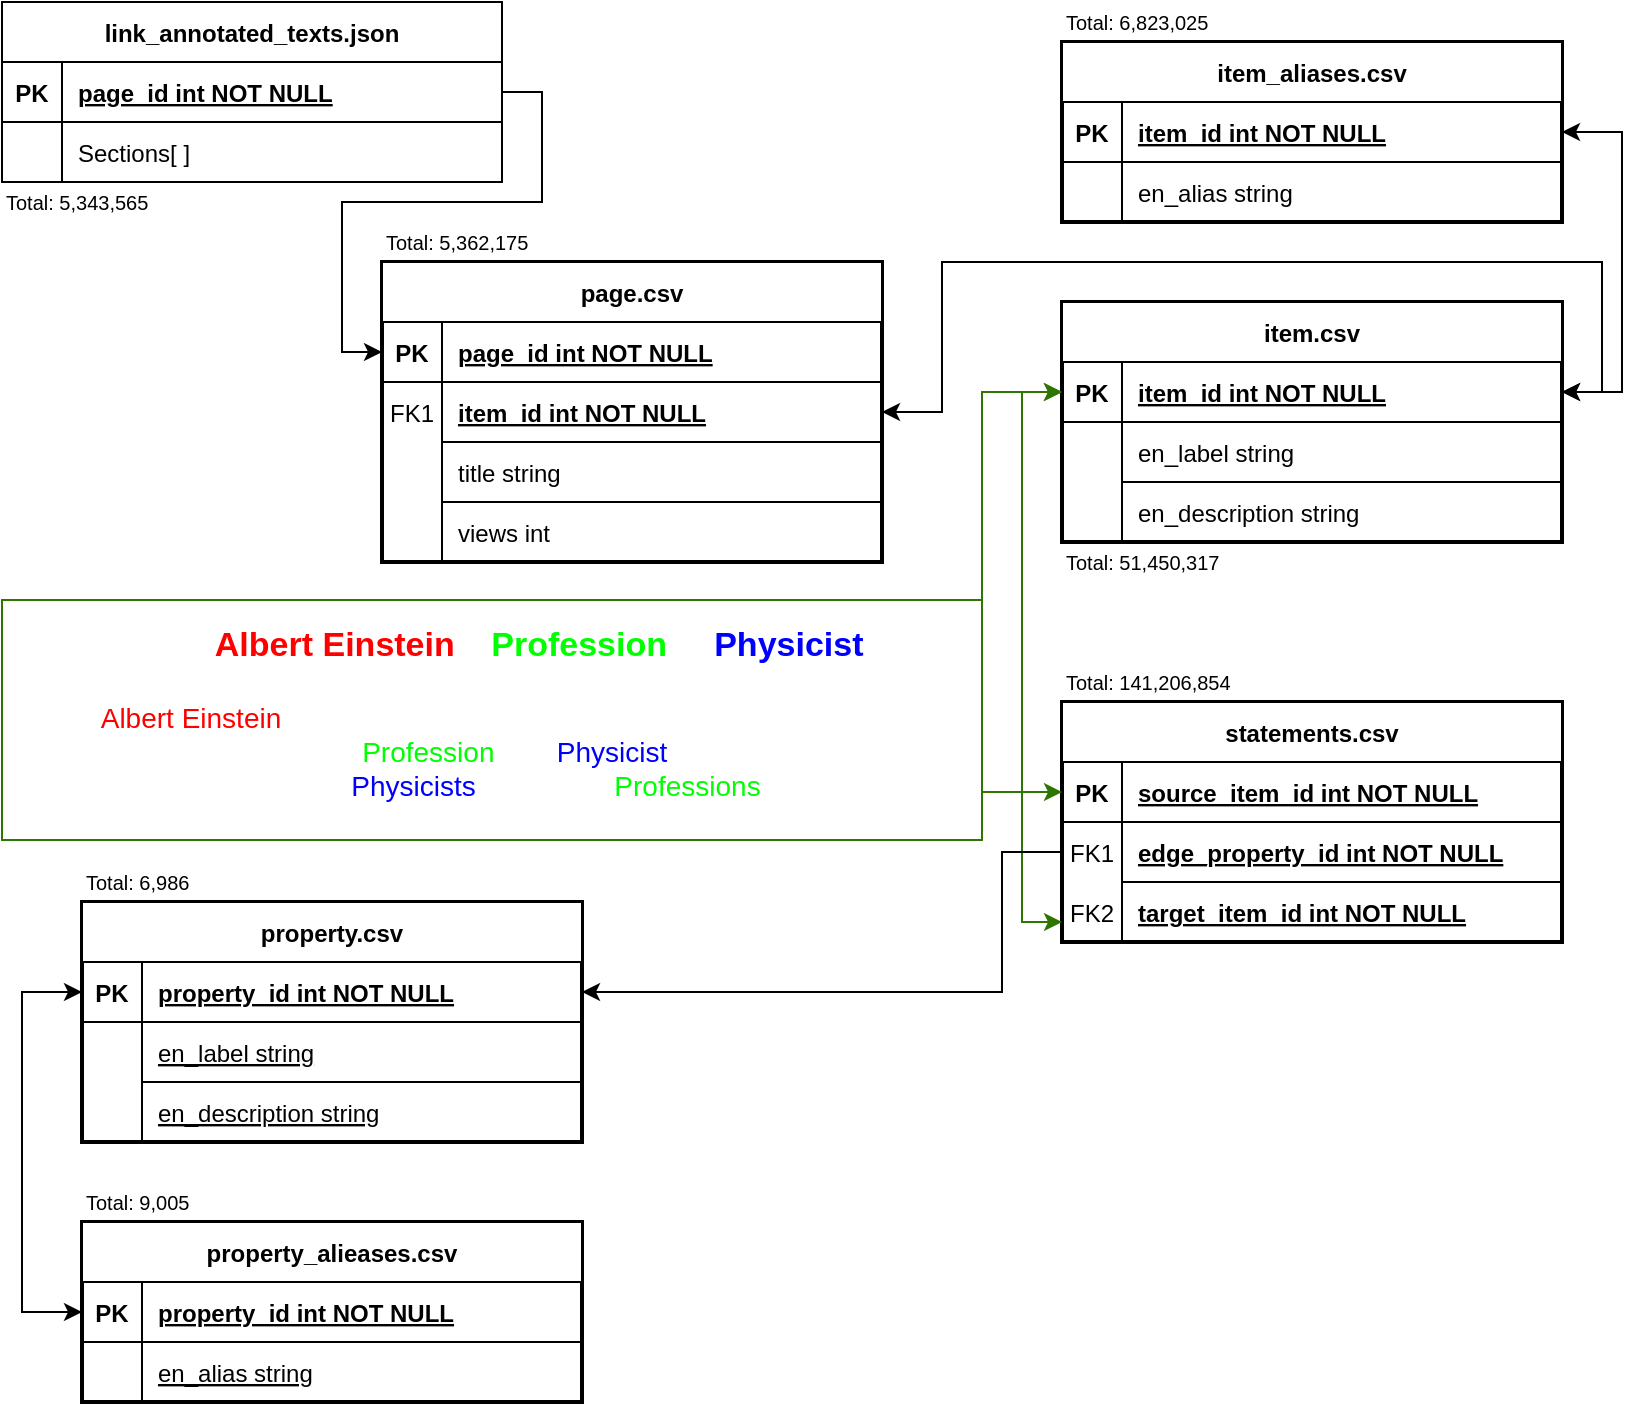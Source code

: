 <mxfile version="23.0.2" type="device">
  <diagram id="R2lEEEUBdFMjLlhIrx00" name="Page-1">
    <mxGraphModel dx="969" dy="763" grid="1" gridSize="10" guides="1" tooltips="1" connect="1" arrows="1" fold="1" page="1" pageScale="1" pageWidth="850" pageHeight="1100" math="0" shadow="0" extFonts="Permanent Marker^https://fonts.googleapis.com/css?family=Permanent+Marker">
      <root>
        <mxCell id="0" />
        <mxCell id="1" parent="0" />
        <mxCell id="TfP4_uzhoSNBbey_fxV2-1" value="link_annotated_texts.json" style="shape=table;startSize=30;container=1;collapsible=1;childLayout=tableLayout;fixedRows=1;rowLines=0;fontStyle=1;align=center;resizeLast=1;" vertex="1" parent="1">
          <mxGeometry x="10" y="10" width="250" height="90" as="geometry" />
        </mxCell>
        <mxCell id="TfP4_uzhoSNBbey_fxV2-2" value="" style="shape=partialRectangle;collapsible=0;dropTarget=0;pointerEvents=0;fillColor=none;points=[[0,0.5],[1,0.5]];portConstraint=eastwest;top=0;left=0;right=0;bottom=1;" vertex="1" parent="TfP4_uzhoSNBbey_fxV2-1">
          <mxGeometry y="30" width="250" height="30" as="geometry" />
        </mxCell>
        <mxCell id="TfP4_uzhoSNBbey_fxV2-3" value="PK" style="shape=partialRectangle;overflow=hidden;connectable=0;fillColor=none;top=0;left=0;bottom=0;right=0;fontStyle=1;" vertex="1" parent="TfP4_uzhoSNBbey_fxV2-2">
          <mxGeometry width="30" height="30" as="geometry">
            <mxRectangle width="30" height="30" as="alternateBounds" />
          </mxGeometry>
        </mxCell>
        <mxCell id="TfP4_uzhoSNBbey_fxV2-4" value="page_id int NOT NULL" style="shape=partialRectangle;overflow=hidden;connectable=0;fillColor=none;top=0;left=0;bottom=0;right=0;align=left;spacingLeft=6;fontStyle=5;" vertex="1" parent="TfP4_uzhoSNBbey_fxV2-2">
          <mxGeometry x="30" width="220" height="30" as="geometry">
            <mxRectangle width="220" height="30" as="alternateBounds" />
          </mxGeometry>
        </mxCell>
        <mxCell id="TfP4_uzhoSNBbey_fxV2-5" value="" style="shape=partialRectangle;collapsible=0;dropTarget=0;pointerEvents=0;fillColor=none;points=[[0,0.5],[1,0.5]];portConstraint=eastwest;top=0;left=0;right=0;bottom=0;" vertex="1" parent="TfP4_uzhoSNBbey_fxV2-1">
          <mxGeometry y="60" width="250" height="30" as="geometry" />
        </mxCell>
        <mxCell id="TfP4_uzhoSNBbey_fxV2-6" value="" style="shape=partialRectangle;overflow=hidden;connectable=0;fillColor=none;top=0;left=0;bottom=0;right=0;" vertex="1" parent="TfP4_uzhoSNBbey_fxV2-5">
          <mxGeometry width="30" height="30" as="geometry">
            <mxRectangle width="30" height="30" as="alternateBounds" />
          </mxGeometry>
        </mxCell>
        <mxCell id="TfP4_uzhoSNBbey_fxV2-7" value="Sections[ ]" style="shape=partialRectangle;overflow=hidden;connectable=0;fillColor=none;top=0;left=0;bottom=0;right=0;align=left;spacingLeft=6;" vertex="1" parent="TfP4_uzhoSNBbey_fxV2-5">
          <mxGeometry x="30" width="220" height="30" as="geometry">
            <mxRectangle width="220" height="30" as="alternateBounds" />
          </mxGeometry>
        </mxCell>
        <mxCell id="TfP4_uzhoSNBbey_fxV2-18" value="" style="group;strokeColor=default;strokeWidth=2;" vertex="1" connectable="0" parent="1">
          <mxGeometry x="200" y="140" width="250" height="150" as="geometry" />
        </mxCell>
        <mxCell id="TfP4_uzhoSNBbey_fxV2-8" value="page.csv" style="shape=table;startSize=30;container=1;collapsible=1;childLayout=tableLayout;fixedRows=1;rowLines=0;fontStyle=1;align=center;resizeLast=1;" vertex="1" parent="TfP4_uzhoSNBbey_fxV2-18">
          <mxGeometry width="250" height="150" as="geometry">
            <mxRectangle width="90" height="30" as="alternateBounds" />
          </mxGeometry>
        </mxCell>
        <mxCell id="TfP4_uzhoSNBbey_fxV2-9" value="" style="shape=partialRectangle;collapsible=0;dropTarget=0;pointerEvents=0;fillColor=none;points=[[0,0.5],[1,0.5]];portConstraint=eastwest;top=0;left=0;right=0;bottom=1;" vertex="1" parent="TfP4_uzhoSNBbey_fxV2-8">
          <mxGeometry y="30" width="250" height="30" as="geometry" />
        </mxCell>
        <mxCell id="TfP4_uzhoSNBbey_fxV2-10" value="PK" style="shape=partialRectangle;overflow=hidden;connectable=0;fillColor=none;top=0;left=0;bottom=0;right=0;fontStyle=1;" vertex="1" parent="TfP4_uzhoSNBbey_fxV2-9">
          <mxGeometry width="30" height="30" as="geometry">
            <mxRectangle width="30" height="30" as="alternateBounds" />
          </mxGeometry>
        </mxCell>
        <mxCell id="TfP4_uzhoSNBbey_fxV2-11" value="page_id int NOT NULL" style="shape=partialRectangle;overflow=hidden;connectable=0;fillColor=none;top=0;left=0;bottom=0;right=0;align=left;spacingLeft=6;fontStyle=5;" vertex="1" parent="TfP4_uzhoSNBbey_fxV2-9">
          <mxGeometry x="30" width="220" height="30" as="geometry">
            <mxRectangle width="220" height="30" as="alternateBounds" />
          </mxGeometry>
        </mxCell>
        <mxCell id="TfP4_uzhoSNBbey_fxV2-12" value="" style="shape=partialRectangle;collapsible=0;dropTarget=0;pointerEvents=0;fillColor=none;points=[[0,0.5],[1,0.5]];portConstraint=eastwest;top=0;left=0;right=0;bottom=0;" vertex="1" parent="TfP4_uzhoSNBbey_fxV2-8">
          <mxGeometry y="60" width="250" height="30" as="geometry" />
        </mxCell>
        <mxCell id="TfP4_uzhoSNBbey_fxV2-13" value="FK1" style="shape=partialRectangle;overflow=hidden;connectable=0;fillColor=none;top=0;left=0;bottom=0;right=0;" vertex="1" parent="TfP4_uzhoSNBbey_fxV2-12">
          <mxGeometry width="30" height="30" as="geometry">
            <mxRectangle width="30" height="30" as="alternateBounds" />
          </mxGeometry>
        </mxCell>
        <mxCell id="TfP4_uzhoSNBbey_fxV2-14" value="item_id int NOT NULL" style="shape=partialRectangle;overflow=hidden;connectable=0;fillColor=none;top=0;left=0;bottom=0;right=0;align=left;spacingLeft=6;fontStyle=5" vertex="1" parent="TfP4_uzhoSNBbey_fxV2-12">
          <mxGeometry x="30" width="220" height="30" as="geometry">
            <mxRectangle width="220" height="30" as="alternateBounds" />
          </mxGeometry>
        </mxCell>
        <mxCell id="TfP4_uzhoSNBbey_fxV2-17" value="" style="group;strokeColor=default;strokeWidth=1;" vertex="1" connectable="0" parent="TfP4_uzhoSNBbey_fxV2-18">
          <mxGeometry x="30" y="90" width="220" height="60" as="geometry" />
        </mxCell>
        <mxCell id="TfP4_uzhoSNBbey_fxV2-15" value="title string" style="shape=partialRectangle;overflow=hidden;connectable=0;fillColor=none;top=0;left=0;bottom=0;right=0;align=left;spacingLeft=6;labelBorderColor=none;strokeWidth=1;perimeterSpacing=0;" vertex="1" parent="TfP4_uzhoSNBbey_fxV2-17">
          <mxGeometry width="220" height="30" as="geometry">
            <mxRectangle width="220" height="30" as="alternateBounds" />
          </mxGeometry>
        </mxCell>
        <mxCell id="TfP4_uzhoSNBbey_fxV2-16" value="views int" style="shape=partialRectangle;overflow=hidden;connectable=0;fillColor=none;top=1;left=1;bottom=0;right=0;align=left;spacingLeft=6;labelBorderColor=none;strokeWidth=1;" vertex="1" parent="TfP4_uzhoSNBbey_fxV2-17">
          <mxGeometry y="30" width="220" height="30" as="geometry">
            <mxRectangle width="220" height="30" as="alternateBounds" />
          </mxGeometry>
        </mxCell>
        <mxCell id="TfP4_uzhoSNBbey_fxV2-33" value="" style="group;strokeColor=default;strokeWidth=2;" vertex="1" connectable="0" parent="1">
          <mxGeometry x="540" y="160" width="250" height="120" as="geometry" />
        </mxCell>
        <mxCell id="TfP4_uzhoSNBbey_fxV2-76" value="" style="group" vertex="1" connectable="0" parent="TfP4_uzhoSNBbey_fxV2-33">
          <mxGeometry width="250" height="120" as="geometry" />
        </mxCell>
        <mxCell id="TfP4_uzhoSNBbey_fxV2-34" value="item.csv" style="shape=table;startSize=30;container=1;collapsible=1;childLayout=tableLayout;fixedRows=1;rowLines=0;fontStyle=1;align=center;resizeLast=1;" vertex="1" parent="TfP4_uzhoSNBbey_fxV2-76">
          <mxGeometry width="250" height="120" as="geometry">
            <mxRectangle width="90" height="30" as="alternateBounds" />
          </mxGeometry>
        </mxCell>
        <mxCell id="TfP4_uzhoSNBbey_fxV2-35" value="" style="shape=partialRectangle;collapsible=0;dropTarget=0;pointerEvents=0;fillColor=none;points=[[0,0.5],[1,0.5]];portConstraint=eastwest;top=0;left=0;right=0;bottom=1;" vertex="1" parent="TfP4_uzhoSNBbey_fxV2-34">
          <mxGeometry y="30" width="250" height="30" as="geometry" />
        </mxCell>
        <mxCell id="TfP4_uzhoSNBbey_fxV2-36" value="PK" style="shape=partialRectangle;overflow=hidden;connectable=0;fillColor=none;top=0;left=0;bottom=0;right=0;fontStyle=1;" vertex="1" parent="TfP4_uzhoSNBbey_fxV2-35">
          <mxGeometry width="30" height="30" as="geometry">
            <mxRectangle width="30" height="30" as="alternateBounds" />
          </mxGeometry>
        </mxCell>
        <mxCell id="TfP4_uzhoSNBbey_fxV2-37" value="item_id int NOT NULL" style="shape=partialRectangle;overflow=hidden;connectable=0;fillColor=none;top=0;left=0;bottom=0;right=0;align=left;spacingLeft=6;fontStyle=5;" vertex="1" parent="TfP4_uzhoSNBbey_fxV2-35">
          <mxGeometry x="30" width="220" height="30" as="geometry">
            <mxRectangle width="220" height="30" as="alternateBounds" />
          </mxGeometry>
        </mxCell>
        <mxCell id="TfP4_uzhoSNBbey_fxV2-38" value="" style="shape=partialRectangle;collapsible=0;dropTarget=0;pointerEvents=0;fillColor=none;points=[[0,0.5],[1,0.5]];portConstraint=eastwest;top=0;left=0;right=0;bottom=0;" vertex="1" parent="TfP4_uzhoSNBbey_fxV2-34">
          <mxGeometry y="60" width="250" height="30" as="geometry" />
        </mxCell>
        <mxCell id="TfP4_uzhoSNBbey_fxV2-39" value="" style="shape=partialRectangle;overflow=hidden;connectable=0;fillColor=none;top=0;left=0;bottom=0;right=0;" vertex="1" parent="TfP4_uzhoSNBbey_fxV2-38">
          <mxGeometry width="30" height="30" as="geometry">
            <mxRectangle width="30" height="30" as="alternateBounds" />
          </mxGeometry>
        </mxCell>
        <mxCell id="TfP4_uzhoSNBbey_fxV2-40" value="en_label string" style="shape=partialRectangle;overflow=hidden;connectable=0;fillColor=none;top=0;left=0;bottom=0;right=0;align=left;spacingLeft=6;" vertex="1" parent="TfP4_uzhoSNBbey_fxV2-38">
          <mxGeometry x="30" width="220" height="30" as="geometry">
            <mxRectangle width="220" height="30" as="alternateBounds" />
          </mxGeometry>
        </mxCell>
        <mxCell id="TfP4_uzhoSNBbey_fxV2-44" value="en_description string" style="shape=partialRectangle;overflow=hidden;connectable=0;fillColor=none;top=1;left=1;bottom=0;right=0;align=left;spacingLeft=6;strokeWidth=1;" vertex="1" parent="TfP4_uzhoSNBbey_fxV2-76">
          <mxGeometry x="30" y="90" width="220" height="30" as="geometry">
            <mxRectangle width="220" height="30" as="alternateBounds" />
          </mxGeometry>
        </mxCell>
        <mxCell id="TfP4_uzhoSNBbey_fxV2-49" value="" style="group;strokeColor=default;strokeWidth=2;" vertex="1" connectable="0" parent="1">
          <mxGeometry x="540" y="30" width="250" height="90" as="geometry" />
        </mxCell>
        <mxCell id="TfP4_uzhoSNBbey_fxV2-50" value="item_aliases.csv" style="shape=table;startSize=30;container=1;collapsible=1;childLayout=tableLayout;fixedRows=1;rowLines=0;fontStyle=1;align=center;resizeLast=1;" vertex="1" parent="TfP4_uzhoSNBbey_fxV2-49">
          <mxGeometry width="250" height="90" as="geometry">
            <mxRectangle width="90" height="30" as="alternateBounds" />
          </mxGeometry>
        </mxCell>
        <mxCell id="TfP4_uzhoSNBbey_fxV2-51" value="" style="shape=partialRectangle;collapsible=0;dropTarget=0;pointerEvents=0;fillColor=none;points=[[0,0.5],[1,0.5]];portConstraint=eastwest;top=0;left=0;right=0;bottom=1;" vertex="1" parent="TfP4_uzhoSNBbey_fxV2-50">
          <mxGeometry y="30" width="250" height="30" as="geometry" />
        </mxCell>
        <mxCell id="TfP4_uzhoSNBbey_fxV2-52" value="PK" style="shape=partialRectangle;overflow=hidden;connectable=0;fillColor=none;top=0;left=0;bottom=0;right=0;fontStyle=1;" vertex="1" parent="TfP4_uzhoSNBbey_fxV2-51">
          <mxGeometry width="30" height="30" as="geometry">
            <mxRectangle width="30" height="30" as="alternateBounds" />
          </mxGeometry>
        </mxCell>
        <mxCell id="TfP4_uzhoSNBbey_fxV2-53" value="item_id int NOT NULL" style="shape=partialRectangle;overflow=hidden;connectable=0;fillColor=none;top=0;left=0;bottom=0;right=0;align=left;spacingLeft=6;fontStyle=5;" vertex="1" parent="TfP4_uzhoSNBbey_fxV2-51">
          <mxGeometry x="30" width="220" height="30" as="geometry">
            <mxRectangle width="220" height="30" as="alternateBounds" />
          </mxGeometry>
        </mxCell>
        <mxCell id="TfP4_uzhoSNBbey_fxV2-54" value="" style="shape=partialRectangle;collapsible=0;dropTarget=0;pointerEvents=0;fillColor=none;points=[[0,0.5],[1,0.5]];portConstraint=eastwest;top=0;left=0;right=0;bottom=0;" vertex="1" parent="TfP4_uzhoSNBbey_fxV2-50">
          <mxGeometry y="60" width="250" height="30" as="geometry" />
        </mxCell>
        <mxCell id="TfP4_uzhoSNBbey_fxV2-55" value="" style="shape=partialRectangle;overflow=hidden;connectable=0;fillColor=none;top=0;left=0;bottom=0;right=0;" vertex="1" parent="TfP4_uzhoSNBbey_fxV2-54">
          <mxGeometry width="30" height="30" as="geometry">
            <mxRectangle width="30" height="30" as="alternateBounds" />
          </mxGeometry>
        </mxCell>
        <mxCell id="TfP4_uzhoSNBbey_fxV2-56" value="en_alias string" style="shape=partialRectangle;overflow=hidden;connectable=0;fillColor=none;top=0;left=0;bottom=0;right=0;align=left;spacingLeft=6;" vertex="1" parent="TfP4_uzhoSNBbey_fxV2-54">
          <mxGeometry x="30" width="220" height="30" as="geometry">
            <mxRectangle width="220" height="30" as="alternateBounds" />
          </mxGeometry>
        </mxCell>
        <mxCell id="TfP4_uzhoSNBbey_fxV2-60" value="" style="group;strokeColor=default;strokeWidth=2;" vertex="1" connectable="0" parent="1">
          <mxGeometry x="540" y="360" width="250" height="120" as="geometry" />
        </mxCell>
        <mxCell id="TfP4_uzhoSNBbey_fxV2-61" value="statements.csv" style="shape=table;startSize=30;container=1;collapsible=1;childLayout=tableLayout;fixedRows=1;rowLines=0;fontStyle=1;align=center;resizeLast=1;" vertex="1" parent="TfP4_uzhoSNBbey_fxV2-60">
          <mxGeometry width="250" height="120" as="geometry">
            <mxRectangle width="90" height="30" as="alternateBounds" />
          </mxGeometry>
        </mxCell>
        <mxCell id="TfP4_uzhoSNBbey_fxV2-62" value="" style="shape=partialRectangle;collapsible=0;dropTarget=0;pointerEvents=0;fillColor=none;points=[[0,0.5],[1,0.5]];portConstraint=eastwest;top=0;left=0;right=0;bottom=1;" vertex="1" parent="TfP4_uzhoSNBbey_fxV2-61">
          <mxGeometry y="30" width="250" height="30" as="geometry" />
        </mxCell>
        <mxCell id="TfP4_uzhoSNBbey_fxV2-63" value="PK" style="shape=partialRectangle;overflow=hidden;connectable=0;fillColor=none;top=0;left=0;bottom=0;right=0;fontStyle=1;" vertex="1" parent="TfP4_uzhoSNBbey_fxV2-62">
          <mxGeometry width="30" height="30" as="geometry">
            <mxRectangle width="30" height="30" as="alternateBounds" />
          </mxGeometry>
        </mxCell>
        <mxCell id="TfP4_uzhoSNBbey_fxV2-64" value="source_item_id int NOT NULL" style="shape=partialRectangle;overflow=hidden;connectable=0;fillColor=none;top=0;left=0;bottom=0;right=0;align=left;spacingLeft=6;fontStyle=5;" vertex="1" parent="TfP4_uzhoSNBbey_fxV2-62">
          <mxGeometry x="30" width="220" height="30" as="geometry">
            <mxRectangle width="220" height="30" as="alternateBounds" />
          </mxGeometry>
        </mxCell>
        <mxCell id="TfP4_uzhoSNBbey_fxV2-65" value="" style="shape=partialRectangle;collapsible=0;dropTarget=0;pointerEvents=0;fillColor=none;points=[[0,0.5],[1,0.5]];portConstraint=eastwest;top=0;left=0;right=0;bottom=0;" vertex="1" parent="TfP4_uzhoSNBbey_fxV2-61">
          <mxGeometry y="60" width="250" height="30" as="geometry" />
        </mxCell>
        <mxCell id="TfP4_uzhoSNBbey_fxV2-66" value="FK1" style="shape=partialRectangle;overflow=hidden;connectable=0;fillColor=none;top=0;left=0;bottom=0;right=0;" vertex="1" parent="TfP4_uzhoSNBbey_fxV2-65">
          <mxGeometry width="30" height="30" as="geometry">
            <mxRectangle width="30" height="30" as="alternateBounds" />
          </mxGeometry>
        </mxCell>
        <mxCell id="TfP4_uzhoSNBbey_fxV2-67" value="edge_property_id int NOT NULL" style="shape=partialRectangle;overflow=hidden;connectable=0;fillColor=none;top=0;left=0;bottom=0;right=0;align=left;spacingLeft=6;fontStyle=5;" vertex="1" parent="TfP4_uzhoSNBbey_fxV2-65">
          <mxGeometry x="30" width="220" height="30" as="geometry">
            <mxRectangle width="220" height="30" as="alternateBounds" />
          </mxGeometry>
        </mxCell>
        <mxCell id="TfP4_uzhoSNBbey_fxV2-68" value="target_item_id int NOT NULL" style="shape=partialRectangle;overflow=hidden;connectable=0;fillColor=none;top=1;left=1;bottom=0;right=0;align=left;spacingLeft=6;strokeWidth=1;fontStyle=5;" vertex="1" parent="TfP4_uzhoSNBbey_fxV2-60">
          <mxGeometry x="30" y="90" width="220" height="30" as="geometry">
            <mxRectangle width="220" height="30" as="alternateBounds" />
          </mxGeometry>
        </mxCell>
        <mxCell id="TfP4_uzhoSNBbey_fxV2-69" value="FK2" style="shape=partialRectangle;overflow=hidden;connectable=0;fillColor=none;top=0;left=0;bottom=0;right=0;" vertex="1" parent="TfP4_uzhoSNBbey_fxV2-60">
          <mxGeometry y="90" width="30" height="30" as="geometry">
            <mxRectangle width="30" height="30" as="alternateBounds" />
          </mxGeometry>
        </mxCell>
        <mxCell id="TfP4_uzhoSNBbey_fxV2-77" value="" style="group;strokeColor=default;strokeWidth=2;" vertex="1" connectable="0" parent="1">
          <mxGeometry x="50" y="460" width="250" height="120" as="geometry" />
        </mxCell>
        <mxCell id="TfP4_uzhoSNBbey_fxV2-78" value="property.csv" style="shape=table;startSize=30;container=1;collapsible=1;childLayout=tableLayout;fixedRows=1;rowLines=0;fontStyle=1;align=center;resizeLast=1;" vertex="1" parent="TfP4_uzhoSNBbey_fxV2-77">
          <mxGeometry width="250" height="120" as="geometry">
            <mxRectangle width="90" height="30" as="alternateBounds" />
          </mxGeometry>
        </mxCell>
        <mxCell id="TfP4_uzhoSNBbey_fxV2-79" value="" style="shape=partialRectangle;collapsible=0;dropTarget=0;pointerEvents=0;fillColor=none;points=[[0,0.5],[1,0.5]];portConstraint=eastwest;top=0;left=0;right=0;bottom=1;" vertex="1" parent="TfP4_uzhoSNBbey_fxV2-78">
          <mxGeometry y="30" width="250" height="30" as="geometry" />
        </mxCell>
        <mxCell id="TfP4_uzhoSNBbey_fxV2-80" value="PK" style="shape=partialRectangle;overflow=hidden;connectable=0;fillColor=none;top=0;left=0;bottom=0;right=0;fontStyle=1;" vertex="1" parent="TfP4_uzhoSNBbey_fxV2-79">
          <mxGeometry width="30" height="30" as="geometry">
            <mxRectangle width="30" height="30" as="alternateBounds" />
          </mxGeometry>
        </mxCell>
        <mxCell id="TfP4_uzhoSNBbey_fxV2-81" value="property_id int NOT NULL" style="shape=partialRectangle;overflow=hidden;connectable=0;fillColor=none;top=0;left=0;bottom=0;right=0;align=left;spacingLeft=6;fontStyle=5;" vertex="1" parent="TfP4_uzhoSNBbey_fxV2-79">
          <mxGeometry x="30" width="220" height="30" as="geometry">
            <mxRectangle width="220" height="30" as="alternateBounds" />
          </mxGeometry>
        </mxCell>
        <mxCell id="TfP4_uzhoSNBbey_fxV2-82" value="" style="shape=partialRectangle;collapsible=0;dropTarget=0;pointerEvents=0;fillColor=none;points=[[0,0.5],[1,0.5]];portConstraint=eastwest;top=0;left=0;right=0;bottom=0;" vertex="1" parent="TfP4_uzhoSNBbey_fxV2-78">
          <mxGeometry y="60" width="250" height="30" as="geometry" />
        </mxCell>
        <mxCell id="TfP4_uzhoSNBbey_fxV2-83" value="" style="shape=partialRectangle;overflow=hidden;connectable=0;fillColor=none;top=0;left=0;bottom=0;right=0;" vertex="1" parent="TfP4_uzhoSNBbey_fxV2-82">
          <mxGeometry width="30" height="30" as="geometry">
            <mxRectangle width="30" height="30" as="alternateBounds" />
          </mxGeometry>
        </mxCell>
        <mxCell id="TfP4_uzhoSNBbey_fxV2-84" value="en_label string" style="shape=partialRectangle;overflow=hidden;connectable=0;fillColor=none;top=0;left=0;bottom=0;right=0;align=left;spacingLeft=6;fontStyle=4;" vertex="1" parent="TfP4_uzhoSNBbey_fxV2-82">
          <mxGeometry x="30" width="220" height="30" as="geometry">
            <mxRectangle width="220" height="30" as="alternateBounds" />
          </mxGeometry>
        </mxCell>
        <mxCell id="TfP4_uzhoSNBbey_fxV2-85" value="en_description string" style="shape=partialRectangle;overflow=hidden;connectable=0;fillColor=none;top=1;left=1;bottom=0;right=0;align=left;spacingLeft=6;strokeWidth=1;fontStyle=4;" vertex="1" parent="TfP4_uzhoSNBbey_fxV2-77">
          <mxGeometry x="30" y="90" width="220" height="30" as="geometry">
            <mxRectangle width="220" height="30" as="alternateBounds" />
          </mxGeometry>
        </mxCell>
        <mxCell id="TfP4_uzhoSNBbey_fxV2-87" value="" style="endArrow=classic;html=1;rounded=0;exitX=1;exitY=0.5;exitDx=0;exitDy=0;entryX=0;entryY=0.5;entryDx=0;entryDy=0;" edge="1" parent="1" source="TfP4_uzhoSNBbey_fxV2-2" target="TfP4_uzhoSNBbey_fxV2-9">
          <mxGeometry width="50" height="50" relative="1" as="geometry">
            <mxPoint x="340" y="300" as="sourcePoint" />
            <mxPoint x="390" y="250" as="targetPoint" />
            <Array as="points">
              <mxPoint x="280" y="55" />
              <mxPoint x="280" y="110" />
              <mxPoint x="180" y="110" />
              <mxPoint x="180" y="185" />
            </Array>
          </mxGeometry>
        </mxCell>
        <mxCell id="TfP4_uzhoSNBbey_fxV2-88" value="" style="endArrow=classic;startArrow=classic;html=1;rounded=0;exitX=1;exitY=0.5;exitDx=0;exitDy=0;entryX=1;entryY=0.5;entryDx=0;entryDy=0;" edge="1" parent="1" source="TfP4_uzhoSNBbey_fxV2-35" target="TfP4_uzhoSNBbey_fxV2-51">
          <mxGeometry width="50" height="50" relative="1" as="geometry">
            <mxPoint x="800" y="180" as="sourcePoint" />
            <mxPoint x="850" y="130" as="targetPoint" />
            <Array as="points">
              <mxPoint x="820" y="205" />
              <mxPoint x="820" y="140" />
              <mxPoint x="820" y="75" />
            </Array>
          </mxGeometry>
        </mxCell>
        <mxCell id="TfP4_uzhoSNBbey_fxV2-90" value="" style="endArrow=classic;startArrow=classic;html=1;rounded=0;exitX=0;exitY=0.5;exitDx=0;exitDy=0;entryX=0;entryY=0.5;entryDx=0;entryDy=0;fillColor=#60a917;strokeColor=#2D7600;" edge="1" parent="1" source="TfP4_uzhoSNBbey_fxV2-62" target="TfP4_uzhoSNBbey_fxV2-35">
          <mxGeometry width="50" height="50" relative="1" as="geometry">
            <mxPoint x="650" y="350" as="sourcePoint" />
            <mxPoint x="470" y="270" as="targetPoint" />
            <Array as="points">
              <mxPoint x="500" y="405" />
              <mxPoint x="500" y="310" />
              <mxPoint x="500" y="205" />
            </Array>
          </mxGeometry>
        </mxCell>
        <mxCell id="TfP4_uzhoSNBbey_fxV2-92" value="" style="endArrow=classic;startArrow=classic;html=1;rounded=0;entryX=0;entryY=0.5;entryDx=0;entryDy=0;fillColor=#60a917;strokeColor=#2D7600;" edge="1" parent="1" target="TfP4_uzhoSNBbey_fxV2-35">
          <mxGeometry width="50" height="50" relative="1" as="geometry">
            <mxPoint x="540" y="470" as="sourcePoint" />
            <mxPoint x="560" y="300" as="targetPoint" />
            <Array as="points">
              <mxPoint x="520" y="470" />
              <mxPoint x="520" y="320" />
              <mxPoint x="520" y="205" />
            </Array>
          </mxGeometry>
        </mxCell>
        <mxCell id="TfP4_uzhoSNBbey_fxV2-93" value="" style="endArrow=classic;html=1;rounded=0;exitX=0;exitY=0.5;exitDx=0;exitDy=0;entryX=1;entryY=0.5;entryDx=0;entryDy=0;" edge="1" parent="1" source="TfP4_uzhoSNBbey_fxV2-65" target="TfP4_uzhoSNBbey_fxV2-79">
          <mxGeometry width="50" height="50" relative="1" as="geometry">
            <mxPoint x="460" y="510" as="sourcePoint" />
            <mxPoint x="510" y="460" as="targetPoint" />
            <Array as="points">
              <mxPoint x="510" y="435" />
              <mxPoint x="510" y="505" />
            </Array>
          </mxGeometry>
        </mxCell>
        <mxCell id="TfP4_uzhoSNBbey_fxV2-103" value="" style="endArrow=classic;startArrow=classic;html=1;rounded=0;entryX=0;entryY=0.5;entryDx=0;entryDy=0;exitX=0;exitY=0.5;exitDx=0;exitDy=0;" edge="1" parent="1" source="TfP4_uzhoSNBbey_fxV2-107" target="TfP4_uzhoSNBbey_fxV2-79">
          <mxGeometry width="50" height="50" relative="1" as="geometry">
            <mxPoint x="50" y="648.333" as="sourcePoint" />
            <mxPoint x="30" y="470" as="targetPoint" />
            <Array as="points">
              <mxPoint x="20" y="665" />
              <mxPoint x="20" y="505" />
            </Array>
          </mxGeometry>
        </mxCell>
        <mxCell id="TfP4_uzhoSNBbey_fxV2-104" value="&lt;h1&gt;&lt;font style=&quot;font-size: 17px;&quot;&gt;Statements: &lt;font color=&quot;#ff0000&quot;&gt;Albert Einstein&lt;/font&gt;&#39;s &lt;font color=&quot;#00ff00&quot;&gt;Profession&lt;/font&gt; is &lt;font color=&quot;#0000ff&quot;&gt;Physicist&lt;/font&gt;&lt;/font&gt;&lt;/h1&gt;&lt;p style=&quot;font-size: 14px;&quot;&gt;Where &lt;font style=&quot;font-size: 14px;&quot; color=&quot;#ff0000&quot;&gt;Albert Einstein&lt;/font&gt; is stored as an item (and will likely have a page, and thusly a L.A.T. record), both &lt;font style=&quot;font-size: 14px;&quot; color=&quot;#00ff00&quot;&gt;Profession&lt;/font&gt; and &lt;font style=&quot;font-size: 14px;&quot; color=&quot;#0000ff&quot;&gt;Physicist&lt;/font&gt; won&#39;t necessarily have a page, since other pages (&lt;font style=&quot;font-size: 14px;&quot; color=&quot;#0000ff&quot;&gt;Physicists&lt;/font&gt;) can have &lt;font style=&quot;font-size: 14px;&quot; color=&quot;#00ff00&quot;&gt;Professions&lt;/font&gt;&lt;/p&gt;" style="text;html=1;strokeColor=#2D7600;fillColor=none;spacing=5;spacingTop=-20;whiteSpace=wrap;overflow=hidden;rounded=0;fontColor=#ffffff;" vertex="1" parent="1">
          <mxGeometry x="10" y="309" width="490" height="120" as="geometry" />
        </mxCell>
        <mxCell id="TfP4_uzhoSNBbey_fxV2-105" value="" style="group;strokeColor=default;strokeWidth=2;" vertex="1" connectable="0" parent="1">
          <mxGeometry x="50" y="620" width="250" height="90" as="geometry" />
        </mxCell>
        <mxCell id="TfP4_uzhoSNBbey_fxV2-106" value="property_alieases.csv" style="shape=table;startSize=30;container=1;collapsible=1;childLayout=tableLayout;fixedRows=1;rowLines=0;fontStyle=1;align=center;resizeLast=1;" vertex="1" parent="TfP4_uzhoSNBbey_fxV2-105">
          <mxGeometry width="250" height="90" as="geometry">
            <mxRectangle width="90" height="30" as="alternateBounds" />
          </mxGeometry>
        </mxCell>
        <mxCell id="TfP4_uzhoSNBbey_fxV2-107" value="" style="shape=partialRectangle;collapsible=0;dropTarget=0;pointerEvents=0;fillColor=none;points=[[0,0.5],[1,0.5]];portConstraint=eastwest;top=0;left=0;right=0;bottom=1;" vertex="1" parent="TfP4_uzhoSNBbey_fxV2-106">
          <mxGeometry y="30" width="250" height="30" as="geometry" />
        </mxCell>
        <mxCell id="TfP4_uzhoSNBbey_fxV2-108" value="PK" style="shape=partialRectangle;overflow=hidden;connectable=0;fillColor=none;top=0;left=0;bottom=0;right=0;fontStyle=1;" vertex="1" parent="TfP4_uzhoSNBbey_fxV2-107">
          <mxGeometry width="30" height="30" as="geometry">
            <mxRectangle width="30" height="30" as="alternateBounds" />
          </mxGeometry>
        </mxCell>
        <mxCell id="TfP4_uzhoSNBbey_fxV2-109" value="property_id int NOT NULL" style="shape=partialRectangle;overflow=hidden;connectable=0;fillColor=none;top=0;left=0;bottom=0;right=0;align=left;spacingLeft=6;fontStyle=5;" vertex="1" parent="TfP4_uzhoSNBbey_fxV2-107">
          <mxGeometry x="30" width="220" height="30" as="geometry">
            <mxRectangle width="220" height="30" as="alternateBounds" />
          </mxGeometry>
        </mxCell>
        <mxCell id="TfP4_uzhoSNBbey_fxV2-110" value="" style="shape=partialRectangle;collapsible=0;dropTarget=0;pointerEvents=0;fillColor=none;points=[[0,0.5],[1,0.5]];portConstraint=eastwest;top=0;left=0;right=0;bottom=0;" vertex="1" parent="TfP4_uzhoSNBbey_fxV2-106">
          <mxGeometry y="60" width="250" height="30" as="geometry" />
        </mxCell>
        <mxCell id="TfP4_uzhoSNBbey_fxV2-111" value="" style="shape=partialRectangle;overflow=hidden;connectable=0;fillColor=none;top=0;left=0;bottom=0;right=0;" vertex="1" parent="TfP4_uzhoSNBbey_fxV2-110">
          <mxGeometry width="30" height="30" as="geometry">
            <mxRectangle width="30" height="30" as="alternateBounds" />
          </mxGeometry>
        </mxCell>
        <mxCell id="TfP4_uzhoSNBbey_fxV2-112" value="en_alias string" style="shape=partialRectangle;overflow=hidden;connectable=0;fillColor=none;top=0;left=0;bottom=0;right=0;align=left;spacingLeft=6;fontStyle=4;" vertex="1" parent="TfP4_uzhoSNBbey_fxV2-110">
          <mxGeometry x="30" width="220" height="30" as="geometry">
            <mxRectangle width="220" height="30" as="alternateBounds" />
          </mxGeometry>
        </mxCell>
        <mxCell id="TfP4_uzhoSNBbey_fxV2-115" value="" style="endArrow=classic;startArrow=classic;html=1;rounded=0;exitX=1;exitY=0.5;exitDx=0;exitDy=0;entryX=1;entryY=0.5;entryDx=0;entryDy=0;" edge="1" parent="1" source="TfP4_uzhoSNBbey_fxV2-12" target="TfP4_uzhoSNBbey_fxV2-35">
          <mxGeometry width="50" height="50" relative="1" as="geometry">
            <mxPoint x="470" y="180" as="sourcePoint" />
            <mxPoint x="520" y="130" as="targetPoint" />
            <Array as="points">
              <mxPoint x="480" y="215" />
              <mxPoint x="480" y="140" />
              <mxPoint x="810" y="140" />
              <mxPoint x="810" y="205" />
            </Array>
          </mxGeometry>
        </mxCell>
        <mxCell id="TfP4_uzhoSNBbey_fxV2-116" value="Total: 5,343,565" style="text;html=1;strokeColor=none;fillColor=none;align=left;verticalAlign=middle;whiteSpace=wrap;rounded=0;fontSize=10;" vertex="1" parent="1">
          <mxGeometry x="10" y="100" width="110" height="20" as="geometry" />
        </mxCell>
        <mxCell id="TfP4_uzhoSNBbey_fxV2-117" value="Total: 5,362,175" style="text;html=1;strokeColor=none;fillColor=none;align=left;verticalAlign=middle;whiteSpace=wrap;rounded=0;fontSize=10;" vertex="1" parent="1">
          <mxGeometry x="200" y="120" width="110" height="20" as="geometry" />
        </mxCell>
        <mxCell id="TfP4_uzhoSNBbey_fxV2-118" value="Total: 51,450,317" style="text;html=1;strokeColor=none;fillColor=none;align=left;verticalAlign=middle;whiteSpace=wrap;rounded=0;fontSize=10;" vertex="1" parent="1">
          <mxGeometry x="540" y="280" width="110" height="20" as="geometry" />
        </mxCell>
        <mxCell id="TfP4_uzhoSNBbey_fxV2-119" value="Total: 6,823,025" style="text;html=1;strokeColor=none;fillColor=none;align=left;verticalAlign=middle;whiteSpace=wrap;rounded=0;fontSize=10;" vertex="1" parent="1">
          <mxGeometry x="540" y="10" width="110" height="20" as="geometry" />
        </mxCell>
        <mxCell id="TfP4_uzhoSNBbey_fxV2-120" value="Total: 141,206,854" style="text;html=1;strokeColor=none;fillColor=none;align=left;verticalAlign=middle;whiteSpace=wrap;rounded=0;fontSize=10;" vertex="1" parent="1">
          <mxGeometry x="540" y="340" width="110" height="20" as="geometry" />
        </mxCell>
        <mxCell id="TfP4_uzhoSNBbey_fxV2-121" value="Total: 6,986" style="text;html=1;strokeColor=none;fillColor=none;align=left;verticalAlign=middle;whiteSpace=wrap;rounded=0;fontSize=10;" vertex="1" parent="1">
          <mxGeometry x="50" y="440" width="110" height="20" as="geometry" />
        </mxCell>
        <mxCell id="TfP4_uzhoSNBbey_fxV2-122" value="Total: 9,005" style="text;html=1;strokeColor=none;fillColor=none;align=left;verticalAlign=middle;whiteSpace=wrap;rounded=0;fontSize=10;" vertex="1" parent="1">
          <mxGeometry x="50" y="600" width="110" height="20" as="geometry" />
        </mxCell>
      </root>
    </mxGraphModel>
  </diagram>
</mxfile>
